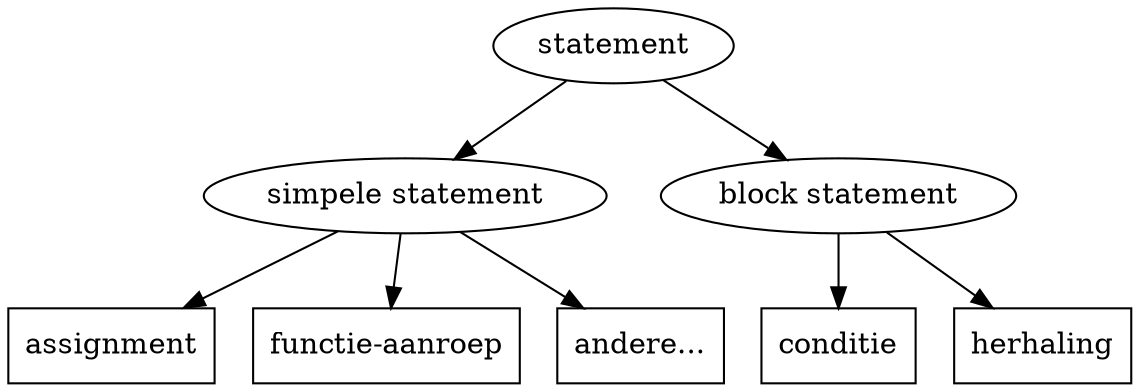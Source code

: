  digraph graphname {

  #declaratie
  statement[label="statement"];
  #function_statement[label="functie" shape="box"]
  #types

	simple_statement[label="simpele statement"];
	block_statement[label="block statement"];
	statement -> simple_statement;
	statement -> block_statement;

	assignment[label="assignment",shape=box]
	function_call[label="functie-aanroep",shape=box]
	declaration[label="andere...",shape=box]

	simple_statement -> function_call
	simple_statement -> assignment
	simple_statement -> declaration

	conditional_statement[label="conditie",shape=box]
	repeat_statement[label="herhaling",shape=box]


	block_statement -> conditional_statement;
	block_statement -> repeat_statement;
#	block_statement -> function_statement;

}
